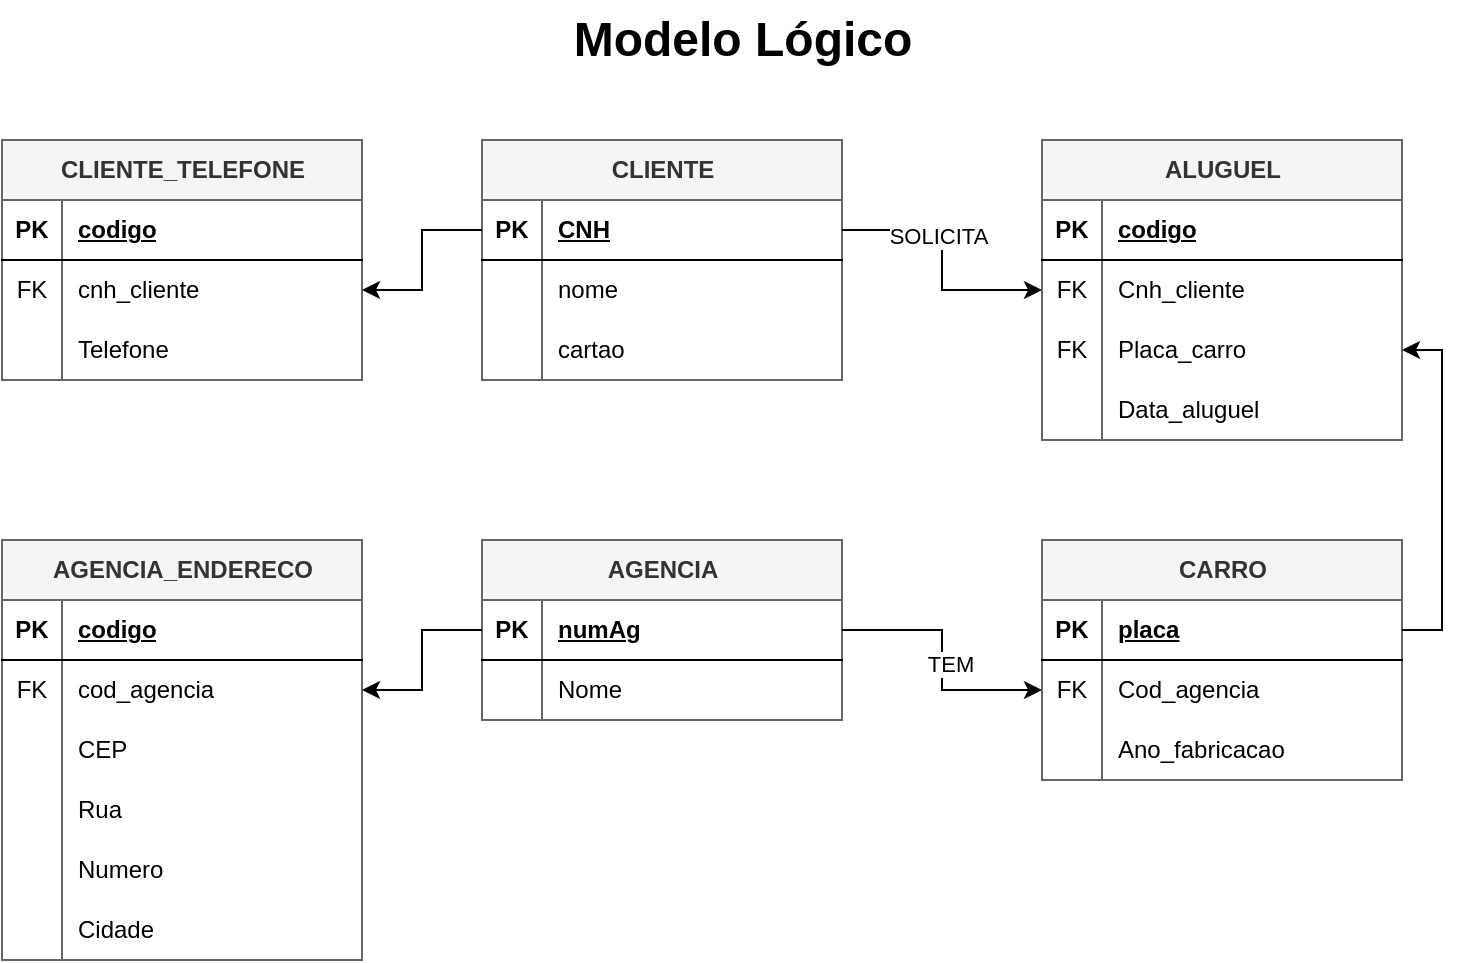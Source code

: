<mxfile version="22.1.0" type="device">
  <diagram name="Página-1" id="RR9Jh5Q0rmsIMSCg__s9">
    <mxGraphModel dx="1386" dy="785" grid="1" gridSize="10" guides="1" tooltips="1" connect="1" arrows="1" fold="1" page="1" pageScale="1" pageWidth="827" pageHeight="1169" math="0" shadow="0">
      <root>
        <mxCell id="0" />
        <mxCell id="1" parent="0" />
        <mxCell id="xNL0LTYApZWUjOPUHxDV-1" value="CLIENTE_TELEFONE" style="shape=table;startSize=30;container=1;collapsible=1;childLayout=tableLayout;fixedRows=1;rowLines=0;fontStyle=1;align=center;resizeLast=1;html=1;fillColor=#f5f5f5;fontColor=#333333;strokeColor=#666666;" vertex="1" parent="1">
          <mxGeometry x="40" y="110" width="180" height="120" as="geometry" />
        </mxCell>
        <mxCell id="xNL0LTYApZWUjOPUHxDV-2" value="" style="shape=tableRow;horizontal=0;startSize=0;swimlaneHead=0;swimlaneBody=0;fillColor=none;collapsible=0;dropTarget=0;points=[[0,0.5],[1,0.5]];portConstraint=eastwest;top=0;left=0;right=0;bottom=1;" vertex="1" parent="xNL0LTYApZWUjOPUHxDV-1">
          <mxGeometry y="30" width="180" height="30" as="geometry" />
        </mxCell>
        <mxCell id="xNL0LTYApZWUjOPUHxDV-3" value="PK" style="shape=partialRectangle;connectable=0;fillColor=none;top=0;left=0;bottom=0;right=0;fontStyle=1;overflow=hidden;whiteSpace=wrap;html=1;" vertex="1" parent="xNL0LTYApZWUjOPUHxDV-2">
          <mxGeometry width="30" height="30" as="geometry">
            <mxRectangle width="30" height="30" as="alternateBounds" />
          </mxGeometry>
        </mxCell>
        <mxCell id="xNL0LTYApZWUjOPUHxDV-4" value="codigo" style="shape=partialRectangle;connectable=0;fillColor=none;top=0;left=0;bottom=0;right=0;align=left;spacingLeft=6;fontStyle=5;overflow=hidden;whiteSpace=wrap;html=1;" vertex="1" parent="xNL0LTYApZWUjOPUHxDV-2">
          <mxGeometry x="30" width="150" height="30" as="geometry">
            <mxRectangle width="150" height="30" as="alternateBounds" />
          </mxGeometry>
        </mxCell>
        <mxCell id="xNL0LTYApZWUjOPUHxDV-5" value="" style="shape=tableRow;horizontal=0;startSize=0;swimlaneHead=0;swimlaneBody=0;fillColor=none;collapsible=0;dropTarget=0;points=[[0,0.5],[1,0.5]];portConstraint=eastwest;top=0;left=0;right=0;bottom=0;" vertex="1" parent="xNL0LTYApZWUjOPUHxDV-1">
          <mxGeometry y="60" width="180" height="30" as="geometry" />
        </mxCell>
        <mxCell id="xNL0LTYApZWUjOPUHxDV-6" value="FK" style="shape=partialRectangle;connectable=0;fillColor=none;top=0;left=0;bottom=0;right=0;editable=1;overflow=hidden;whiteSpace=wrap;html=1;" vertex="1" parent="xNL0LTYApZWUjOPUHxDV-5">
          <mxGeometry width="30" height="30" as="geometry">
            <mxRectangle width="30" height="30" as="alternateBounds" />
          </mxGeometry>
        </mxCell>
        <mxCell id="xNL0LTYApZWUjOPUHxDV-7" value="cnh_cliente" style="shape=partialRectangle;connectable=0;fillColor=none;top=0;left=0;bottom=0;right=0;align=left;spacingLeft=6;overflow=hidden;whiteSpace=wrap;html=1;" vertex="1" parent="xNL0LTYApZWUjOPUHxDV-5">
          <mxGeometry x="30" width="150" height="30" as="geometry">
            <mxRectangle width="150" height="30" as="alternateBounds" />
          </mxGeometry>
        </mxCell>
        <mxCell id="xNL0LTYApZWUjOPUHxDV-8" value="" style="shape=tableRow;horizontal=0;startSize=0;swimlaneHead=0;swimlaneBody=0;fillColor=none;collapsible=0;dropTarget=0;points=[[0,0.5],[1,0.5]];portConstraint=eastwest;top=0;left=0;right=0;bottom=0;" vertex="1" parent="xNL0LTYApZWUjOPUHxDV-1">
          <mxGeometry y="90" width="180" height="30" as="geometry" />
        </mxCell>
        <mxCell id="xNL0LTYApZWUjOPUHxDV-9" value="" style="shape=partialRectangle;connectable=0;fillColor=none;top=0;left=0;bottom=0;right=0;editable=1;overflow=hidden;whiteSpace=wrap;html=1;" vertex="1" parent="xNL0LTYApZWUjOPUHxDV-8">
          <mxGeometry width="30" height="30" as="geometry">
            <mxRectangle width="30" height="30" as="alternateBounds" />
          </mxGeometry>
        </mxCell>
        <mxCell id="xNL0LTYApZWUjOPUHxDV-10" value="Telefone" style="shape=partialRectangle;connectable=0;fillColor=none;top=0;left=0;bottom=0;right=0;align=left;spacingLeft=6;overflow=hidden;whiteSpace=wrap;html=1;" vertex="1" parent="xNL0LTYApZWUjOPUHxDV-8">
          <mxGeometry x="30" width="150" height="30" as="geometry">
            <mxRectangle width="150" height="30" as="alternateBounds" />
          </mxGeometry>
        </mxCell>
        <mxCell id="xNL0LTYApZWUjOPUHxDV-14" value="CLIENTE" style="shape=table;startSize=30;container=1;collapsible=1;childLayout=tableLayout;fixedRows=1;rowLines=0;fontStyle=1;align=center;resizeLast=1;html=1;fillColor=#f5f5f5;fontColor=#333333;strokeColor=#666666;" vertex="1" parent="1">
          <mxGeometry x="280" y="110" width="180" height="120" as="geometry" />
        </mxCell>
        <mxCell id="xNL0LTYApZWUjOPUHxDV-15" value="" style="shape=tableRow;horizontal=0;startSize=0;swimlaneHead=0;swimlaneBody=0;fillColor=none;collapsible=0;dropTarget=0;points=[[0,0.5],[1,0.5]];portConstraint=eastwest;top=0;left=0;right=0;bottom=1;" vertex="1" parent="xNL0LTYApZWUjOPUHxDV-14">
          <mxGeometry y="30" width="180" height="30" as="geometry" />
        </mxCell>
        <mxCell id="xNL0LTYApZWUjOPUHxDV-16" value="PK" style="shape=partialRectangle;connectable=0;fillColor=none;top=0;left=0;bottom=0;right=0;fontStyle=1;overflow=hidden;whiteSpace=wrap;html=1;" vertex="1" parent="xNL0LTYApZWUjOPUHxDV-15">
          <mxGeometry width="30" height="30" as="geometry">
            <mxRectangle width="30" height="30" as="alternateBounds" />
          </mxGeometry>
        </mxCell>
        <mxCell id="xNL0LTYApZWUjOPUHxDV-17" value="CNH" style="shape=partialRectangle;connectable=0;fillColor=none;top=0;left=0;bottom=0;right=0;align=left;spacingLeft=6;fontStyle=5;overflow=hidden;whiteSpace=wrap;html=1;" vertex="1" parent="xNL0LTYApZWUjOPUHxDV-15">
          <mxGeometry x="30" width="150" height="30" as="geometry">
            <mxRectangle width="150" height="30" as="alternateBounds" />
          </mxGeometry>
        </mxCell>
        <mxCell id="xNL0LTYApZWUjOPUHxDV-18" value="" style="shape=tableRow;horizontal=0;startSize=0;swimlaneHead=0;swimlaneBody=0;fillColor=none;collapsible=0;dropTarget=0;points=[[0,0.5],[1,0.5]];portConstraint=eastwest;top=0;left=0;right=0;bottom=0;" vertex="1" parent="xNL0LTYApZWUjOPUHxDV-14">
          <mxGeometry y="60" width="180" height="30" as="geometry" />
        </mxCell>
        <mxCell id="xNL0LTYApZWUjOPUHxDV-19" value="" style="shape=partialRectangle;connectable=0;fillColor=none;top=0;left=0;bottom=0;right=0;editable=1;overflow=hidden;whiteSpace=wrap;html=1;" vertex="1" parent="xNL0LTYApZWUjOPUHxDV-18">
          <mxGeometry width="30" height="30" as="geometry">
            <mxRectangle width="30" height="30" as="alternateBounds" />
          </mxGeometry>
        </mxCell>
        <mxCell id="xNL0LTYApZWUjOPUHxDV-20" value="nome" style="shape=partialRectangle;connectable=0;fillColor=none;top=0;left=0;bottom=0;right=0;align=left;spacingLeft=6;overflow=hidden;whiteSpace=wrap;html=1;" vertex="1" parent="xNL0LTYApZWUjOPUHxDV-18">
          <mxGeometry x="30" width="150" height="30" as="geometry">
            <mxRectangle width="150" height="30" as="alternateBounds" />
          </mxGeometry>
        </mxCell>
        <mxCell id="xNL0LTYApZWUjOPUHxDV-21" value="" style="shape=tableRow;horizontal=0;startSize=0;swimlaneHead=0;swimlaneBody=0;fillColor=none;collapsible=0;dropTarget=0;points=[[0,0.5],[1,0.5]];portConstraint=eastwest;top=0;left=0;right=0;bottom=0;" vertex="1" parent="xNL0LTYApZWUjOPUHxDV-14">
          <mxGeometry y="90" width="180" height="30" as="geometry" />
        </mxCell>
        <mxCell id="xNL0LTYApZWUjOPUHxDV-22" value="" style="shape=partialRectangle;connectable=0;fillColor=none;top=0;left=0;bottom=0;right=0;editable=1;overflow=hidden;whiteSpace=wrap;html=1;" vertex="1" parent="xNL0LTYApZWUjOPUHxDV-21">
          <mxGeometry width="30" height="30" as="geometry">
            <mxRectangle width="30" height="30" as="alternateBounds" />
          </mxGeometry>
        </mxCell>
        <mxCell id="xNL0LTYApZWUjOPUHxDV-23" value="cartao" style="shape=partialRectangle;connectable=0;fillColor=none;top=0;left=0;bottom=0;right=0;align=left;spacingLeft=6;overflow=hidden;whiteSpace=wrap;html=1;" vertex="1" parent="xNL0LTYApZWUjOPUHxDV-21">
          <mxGeometry x="30" width="150" height="30" as="geometry">
            <mxRectangle width="150" height="30" as="alternateBounds" />
          </mxGeometry>
        </mxCell>
        <mxCell id="xNL0LTYApZWUjOPUHxDV-40" value="CARRO" style="shape=table;startSize=30;container=1;collapsible=1;childLayout=tableLayout;fixedRows=1;rowLines=0;fontStyle=1;align=center;resizeLast=1;html=1;fillColor=#f5f5f5;fontColor=#333333;strokeColor=#666666;" vertex="1" parent="1">
          <mxGeometry x="560" y="310" width="180" height="120" as="geometry" />
        </mxCell>
        <mxCell id="xNL0LTYApZWUjOPUHxDV-41" value="" style="shape=tableRow;horizontal=0;startSize=0;swimlaneHead=0;swimlaneBody=0;fillColor=none;collapsible=0;dropTarget=0;points=[[0,0.5],[1,0.5]];portConstraint=eastwest;top=0;left=0;right=0;bottom=1;" vertex="1" parent="xNL0LTYApZWUjOPUHxDV-40">
          <mxGeometry y="30" width="180" height="30" as="geometry" />
        </mxCell>
        <mxCell id="xNL0LTYApZWUjOPUHxDV-42" value="PK" style="shape=partialRectangle;connectable=0;fillColor=none;top=0;left=0;bottom=0;right=0;fontStyle=1;overflow=hidden;whiteSpace=wrap;html=1;" vertex="1" parent="xNL0LTYApZWUjOPUHxDV-41">
          <mxGeometry width="30" height="30" as="geometry">
            <mxRectangle width="30" height="30" as="alternateBounds" />
          </mxGeometry>
        </mxCell>
        <mxCell id="xNL0LTYApZWUjOPUHxDV-43" value="placa" style="shape=partialRectangle;connectable=0;fillColor=none;top=0;left=0;bottom=0;right=0;align=left;spacingLeft=6;fontStyle=5;overflow=hidden;whiteSpace=wrap;html=1;" vertex="1" parent="xNL0LTYApZWUjOPUHxDV-41">
          <mxGeometry x="30" width="150" height="30" as="geometry">
            <mxRectangle width="150" height="30" as="alternateBounds" />
          </mxGeometry>
        </mxCell>
        <mxCell id="xNL0LTYApZWUjOPUHxDV-44" value="" style="shape=tableRow;horizontal=0;startSize=0;swimlaneHead=0;swimlaneBody=0;fillColor=none;collapsible=0;dropTarget=0;points=[[0,0.5],[1,0.5]];portConstraint=eastwest;top=0;left=0;right=0;bottom=0;" vertex="1" parent="xNL0LTYApZWUjOPUHxDV-40">
          <mxGeometry y="60" width="180" height="30" as="geometry" />
        </mxCell>
        <mxCell id="xNL0LTYApZWUjOPUHxDV-45" value="FK" style="shape=partialRectangle;connectable=0;fillColor=none;top=0;left=0;bottom=0;right=0;editable=1;overflow=hidden;whiteSpace=wrap;html=1;" vertex="1" parent="xNL0LTYApZWUjOPUHxDV-44">
          <mxGeometry width="30" height="30" as="geometry">
            <mxRectangle width="30" height="30" as="alternateBounds" />
          </mxGeometry>
        </mxCell>
        <mxCell id="xNL0LTYApZWUjOPUHxDV-46" value="Cod_agencia" style="shape=partialRectangle;connectable=0;fillColor=none;top=0;left=0;bottom=0;right=0;align=left;spacingLeft=6;overflow=hidden;whiteSpace=wrap;html=1;" vertex="1" parent="xNL0LTYApZWUjOPUHxDV-44">
          <mxGeometry x="30" width="150" height="30" as="geometry">
            <mxRectangle width="150" height="30" as="alternateBounds" />
          </mxGeometry>
        </mxCell>
        <mxCell id="xNL0LTYApZWUjOPUHxDV-47" value="" style="shape=tableRow;horizontal=0;startSize=0;swimlaneHead=0;swimlaneBody=0;fillColor=none;collapsible=0;dropTarget=0;points=[[0,0.5],[1,0.5]];portConstraint=eastwest;top=0;left=0;right=0;bottom=0;" vertex="1" parent="xNL0LTYApZWUjOPUHxDV-40">
          <mxGeometry y="90" width="180" height="30" as="geometry" />
        </mxCell>
        <mxCell id="xNL0LTYApZWUjOPUHxDV-48" value="" style="shape=partialRectangle;connectable=0;fillColor=none;top=0;left=0;bottom=0;right=0;editable=1;overflow=hidden;whiteSpace=wrap;html=1;" vertex="1" parent="xNL0LTYApZWUjOPUHxDV-47">
          <mxGeometry width="30" height="30" as="geometry">
            <mxRectangle width="30" height="30" as="alternateBounds" />
          </mxGeometry>
        </mxCell>
        <mxCell id="xNL0LTYApZWUjOPUHxDV-49" value="Ano_fabricacao" style="shape=partialRectangle;connectable=0;fillColor=none;top=0;left=0;bottom=0;right=0;align=left;spacingLeft=6;overflow=hidden;whiteSpace=wrap;html=1;" vertex="1" parent="xNL0LTYApZWUjOPUHxDV-47">
          <mxGeometry x="30" width="150" height="30" as="geometry">
            <mxRectangle width="150" height="30" as="alternateBounds" />
          </mxGeometry>
        </mxCell>
        <mxCell id="xNL0LTYApZWUjOPUHxDV-53" value="AGENCIA" style="shape=table;startSize=30;container=1;collapsible=1;childLayout=tableLayout;fixedRows=1;rowLines=0;fontStyle=1;align=center;resizeLast=1;html=1;fillColor=#f5f5f5;fontColor=#333333;strokeColor=#666666;" vertex="1" parent="1">
          <mxGeometry x="280" y="310" width="180" height="90" as="geometry" />
        </mxCell>
        <mxCell id="xNL0LTYApZWUjOPUHxDV-54" value="" style="shape=tableRow;horizontal=0;startSize=0;swimlaneHead=0;swimlaneBody=0;fillColor=none;collapsible=0;dropTarget=0;points=[[0,0.5],[1,0.5]];portConstraint=eastwest;top=0;left=0;right=0;bottom=1;" vertex="1" parent="xNL0LTYApZWUjOPUHxDV-53">
          <mxGeometry y="30" width="180" height="30" as="geometry" />
        </mxCell>
        <mxCell id="xNL0LTYApZWUjOPUHxDV-55" value="PK" style="shape=partialRectangle;connectable=0;fillColor=none;top=0;left=0;bottom=0;right=0;fontStyle=1;overflow=hidden;whiteSpace=wrap;html=1;" vertex="1" parent="xNL0LTYApZWUjOPUHxDV-54">
          <mxGeometry width="30" height="30" as="geometry">
            <mxRectangle width="30" height="30" as="alternateBounds" />
          </mxGeometry>
        </mxCell>
        <mxCell id="xNL0LTYApZWUjOPUHxDV-56" value="numAg" style="shape=partialRectangle;connectable=0;fillColor=none;top=0;left=0;bottom=0;right=0;align=left;spacingLeft=6;fontStyle=5;overflow=hidden;whiteSpace=wrap;html=1;" vertex="1" parent="xNL0LTYApZWUjOPUHxDV-54">
          <mxGeometry x="30" width="150" height="30" as="geometry">
            <mxRectangle width="150" height="30" as="alternateBounds" />
          </mxGeometry>
        </mxCell>
        <mxCell id="xNL0LTYApZWUjOPUHxDV-57" value="" style="shape=tableRow;horizontal=0;startSize=0;swimlaneHead=0;swimlaneBody=0;fillColor=none;collapsible=0;dropTarget=0;points=[[0,0.5],[1,0.5]];portConstraint=eastwest;top=0;left=0;right=0;bottom=0;" vertex="1" parent="xNL0LTYApZWUjOPUHxDV-53">
          <mxGeometry y="60" width="180" height="30" as="geometry" />
        </mxCell>
        <mxCell id="xNL0LTYApZWUjOPUHxDV-58" value="" style="shape=partialRectangle;connectable=0;fillColor=none;top=0;left=0;bottom=0;right=0;editable=1;overflow=hidden;whiteSpace=wrap;html=1;" vertex="1" parent="xNL0LTYApZWUjOPUHxDV-57">
          <mxGeometry width="30" height="30" as="geometry">
            <mxRectangle width="30" height="30" as="alternateBounds" />
          </mxGeometry>
        </mxCell>
        <mxCell id="xNL0LTYApZWUjOPUHxDV-59" value="Nome" style="shape=partialRectangle;connectable=0;fillColor=none;top=0;left=0;bottom=0;right=0;align=left;spacingLeft=6;overflow=hidden;whiteSpace=wrap;html=1;" vertex="1" parent="xNL0LTYApZWUjOPUHxDV-57">
          <mxGeometry x="30" width="150" height="30" as="geometry">
            <mxRectangle width="150" height="30" as="alternateBounds" />
          </mxGeometry>
        </mxCell>
        <mxCell id="xNL0LTYApZWUjOPUHxDV-79" style="edgeStyle=orthogonalEdgeStyle;rounded=0;orthogonalLoop=1;jettySize=auto;html=1;" edge="1" parent="1" source="xNL0LTYApZWUjOPUHxDV-15" target="xNL0LTYApZWUjOPUHxDV-5">
          <mxGeometry relative="1" as="geometry" />
        </mxCell>
        <mxCell id="xNL0LTYApZWUjOPUHxDV-81" value="ALUGUEL" style="shape=table;startSize=30;container=1;collapsible=1;childLayout=tableLayout;fixedRows=1;rowLines=0;fontStyle=1;align=center;resizeLast=1;html=1;fillColor=#f5f5f5;fontColor=#333333;strokeColor=#666666;" vertex="1" parent="1">
          <mxGeometry x="560" y="110" width="180" height="150" as="geometry" />
        </mxCell>
        <mxCell id="xNL0LTYApZWUjOPUHxDV-82" value="" style="shape=tableRow;horizontal=0;startSize=0;swimlaneHead=0;swimlaneBody=0;fillColor=none;collapsible=0;dropTarget=0;points=[[0,0.5],[1,0.5]];portConstraint=eastwest;top=0;left=0;right=0;bottom=1;" vertex="1" parent="xNL0LTYApZWUjOPUHxDV-81">
          <mxGeometry y="30" width="180" height="30" as="geometry" />
        </mxCell>
        <mxCell id="xNL0LTYApZWUjOPUHxDV-83" value="PK" style="shape=partialRectangle;connectable=0;fillColor=none;top=0;left=0;bottom=0;right=0;fontStyle=1;overflow=hidden;whiteSpace=wrap;html=1;" vertex="1" parent="xNL0LTYApZWUjOPUHxDV-82">
          <mxGeometry width="30" height="30" as="geometry">
            <mxRectangle width="30" height="30" as="alternateBounds" />
          </mxGeometry>
        </mxCell>
        <mxCell id="xNL0LTYApZWUjOPUHxDV-84" value="codigo" style="shape=partialRectangle;connectable=0;fillColor=none;top=0;left=0;bottom=0;right=0;align=left;spacingLeft=6;fontStyle=5;overflow=hidden;whiteSpace=wrap;html=1;" vertex="1" parent="xNL0LTYApZWUjOPUHxDV-82">
          <mxGeometry x="30" width="150" height="30" as="geometry">
            <mxRectangle width="150" height="30" as="alternateBounds" />
          </mxGeometry>
        </mxCell>
        <mxCell id="xNL0LTYApZWUjOPUHxDV-85" value="" style="shape=tableRow;horizontal=0;startSize=0;swimlaneHead=0;swimlaneBody=0;fillColor=none;collapsible=0;dropTarget=0;points=[[0,0.5],[1,0.5]];portConstraint=eastwest;top=0;left=0;right=0;bottom=0;" vertex="1" parent="xNL0LTYApZWUjOPUHxDV-81">
          <mxGeometry y="60" width="180" height="30" as="geometry" />
        </mxCell>
        <mxCell id="xNL0LTYApZWUjOPUHxDV-86" value="FK" style="shape=partialRectangle;connectable=0;fillColor=none;top=0;left=0;bottom=0;right=0;editable=1;overflow=hidden;whiteSpace=wrap;html=1;" vertex="1" parent="xNL0LTYApZWUjOPUHxDV-85">
          <mxGeometry width="30" height="30" as="geometry">
            <mxRectangle width="30" height="30" as="alternateBounds" />
          </mxGeometry>
        </mxCell>
        <mxCell id="xNL0LTYApZWUjOPUHxDV-87" value="Cnh_cliente" style="shape=partialRectangle;connectable=0;fillColor=none;top=0;left=0;bottom=0;right=0;align=left;spacingLeft=6;overflow=hidden;whiteSpace=wrap;html=1;" vertex="1" parent="xNL0LTYApZWUjOPUHxDV-85">
          <mxGeometry x="30" width="150" height="30" as="geometry">
            <mxRectangle width="150" height="30" as="alternateBounds" />
          </mxGeometry>
        </mxCell>
        <mxCell id="xNL0LTYApZWUjOPUHxDV-88" value="" style="shape=tableRow;horizontal=0;startSize=0;swimlaneHead=0;swimlaneBody=0;fillColor=none;collapsible=0;dropTarget=0;points=[[0,0.5],[1,0.5]];portConstraint=eastwest;top=0;left=0;right=0;bottom=0;" vertex="1" parent="xNL0LTYApZWUjOPUHxDV-81">
          <mxGeometry y="90" width="180" height="30" as="geometry" />
        </mxCell>
        <mxCell id="xNL0LTYApZWUjOPUHxDV-89" value="FK" style="shape=partialRectangle;connectable=0;fillColor=none;top=0;left=0;bottom=0;right=0;editable=1;overflow=hidden;whiteSpace=wrap;html=1;" vertex="1" parent="xNL0LTYApZWUjOPUHxDV-88">
          <mxGeometry width="30" height="30" as="geometry">
            <mxRectangle width="30" height="30" as="alternateBounds" />
          </mxGeometry>
        </mxCell>
        <mxCell id="xNL0LTYApZWUjOPUHxDV-90" value="Placa_carro" style="shape=partialRectangle;connectable=0;fillColor=none;top=0;left=0;bottom=0;right=0;align=left;spacingLeft=6;overflow=hidden;whiteSpace=wrap;html=1;" vertex="1" parent="xNL0LTYApZWUjOPUHxDV-88">
          <mxGeometry x="30" width="150" height="30" as="geometry">
            <mxRectangle width="150" height="30" as="alternateBounds" />
          </mxGeometry>
        </mxCell>
        <mxCell id="xNL0LTYApZWUjOPUHxDV-91" value="" style="shape=tableRow;horizontal=0;startSize=0;swimlaneHead=0;swimlaneBody=0;fillColor=none;collapsible=0;dropTarget=0;points=[[0,0.5],[1,0.5]];portConstraint=eastwest;top=0;left=0;right=0;bottom=0;" vertex="1" parent="xNL0LTYApZWUjOPUHxDV-81">
          <mxGeometry y="120" width="180" height="30" as="geometry" />
        </mxCell>
        <mxCell id="xNL0LTYApZWUjOPUHxDV-92" value="" style="shape=partialRectangle;connectable=0;fillColor=none;top=0;left=0;bottom=0;right=0;editable=1;overflow=hidden;whiteSpace=wrap;html=1;" vertex="1" parent="xNL0LTYApZWUjOPUHxDV-91">
          <mxGeometry width="30" height="30" as="geometry">
            <mxRectangle width="30" height="30" as="alternateBounds" />
          </mxGeometry>
        </mxCell>
        <mxCell id="xNL0LTYApZWUjOPUHxDV-93" value="Data_aluguel" style="shape=partialRectangle;connectable=0;fillColor=none;top=0;left=0;bottom=0;right=0;align=left;spacingLeft=6;overflow=hidden;whiteSpace=wrap;html=1;" vertex="1" parent="xNL0LTYApZWUjOPUHxDV-91">
          <mxGeometry x="30" width="150" height="30" as="geometry">
            <mxRectangle width="150" height="30" as="alternateBounds" />
          </mxGeometry>
        </mxCell>
        <mxCell id="xNL0LTYApZWUjOPUHxDV-94" value="AGENCIA_ENDERECO" style="shape=table;startSize=30;container=1;collapsible=1;childLayout=tableLayout;fixedRows=1;rowLines=0;fontStyle=1;align=center;resizeLast=1;html=1;fillColor=#f5f5f5;fontColor=#333333;strokeColor=#666666;" vertex="1" parent="1">
          <mxGeometry x="40" y="310" width="180" height="210" as="geometry" />
        </mxCell>
        <mxCell id="xNL0LTYApZWUjOPUHxDV-95" value="" style="shape=tableRow;horizontal=0;startSize=0;swimlaneHead=0;swimlaneBody=0;fillColor=none;collapsible=0;dropTarget=0;points=[[0,0.5],[1,0.5]];portConstraint=eastwest;top=0;left=0;right=0;bottom=1;" vertex="1" parent="xNL0LTYApZWUjOPUHxDV-94">
          <mxGeometry y="30" width="180" height="30" as="geometry" />
        </mxCell>
        <mxCell id="xNL0LTYApZWUjOPUHxDV-96" value="PK" style="shape=partialRectangle;connectable=0;fillColor=none;top=0;left=0;bottom=0;right=0;fontStyle=1;overflow=hidden;whiteSpace=wrap;html=1;" vertex="1" parent="xNL0LTYApZWUjOPUHxDV-95">
          <mxGeometry width="30" height="30" as="geometry">
            <mxRectangle width="30" height="30" as="alternateBounds" />
          </mxGeometry>
        </mxCell>
        <mxCell id="xNL0LTYApZWUjOPUHxDV-97" value="codigo" style="shape=partialRectangle;connectable=0;fillColor=none;top=0;left=0;bottom=0;right=0;align=left;spacingLeft=6;fontStyle=5;overflow=hidden;whiteSpace=wrap;html=1;" vertex="1" parent="xNL0LTYApZWUjOPUHxDV-95">
          <mxGeometry x="30" width="150" height="30" as="geometry">
            <mxRectangle width="150" height="30" as="alternateBounds" />
          </mxGeometry>
        </mxCell>
        <mxCell id="xNL0LTYApZWUjOPUHxDV-125" value="" style="shape=tableRow;horizontal=0;startSize=0;swimlaneHead=0;swimlaneBody=0;fillColor=none;collapsible=0;dropTarget=0;points=[[0,0.5],[1,0.5]];portConstraint=eastwest;top=0;left=0;right=0;bottom=0;" vertex="1" parent="xNL0LTYApZWUjOPUHxDV-94">
          <mxGeometry y="60" width="180" height="30" as="geometry" />
        </mxCell>
        <mxCell id="xNL0LTYApZWUjOPUHxDV-126" value="FK" style="shape=partialRectangle;connectable=0;fillColor=none;top=0;left=0;bottom=0;right=0;editable=1;overflow=hidden;whiteSpace=wrap;html=1;" vertex="1" parent="xNL0LTYApZWUjOPUHxDV-125">
          <mxGeometry width="30" height="30" as="geometry">
            <mxRectangle width="30" height="30" as="alternateBounds" />
          </mxGeometry>
        </mxCell>
        <mxCell id="xNL0LTYApZWUjOPUHxDV-127" value="cod_agencia" style="shape=partialRectangle;connectable=0;fillColor=none;top=0;left=0;bottom=0;right=0;align=left;spacingLeft=6;overflow=hidden;whiteSpace=wrap;html=1;" vertex="1" parent="xNL0LTYApZWUjOPUHxDV-125">
          <mxGeometry x="30" width="150" height="30" as="geometry">
            <mxRectangle width="150" height="30" as="alternateBounds" />
          </mxGeometry>
        </mxCell>
        <mxCell id="xNL0LTYApZWUjOPUHxDV-98" value="" style="shape=tableRow;horizontal=0;startSize=0;swimlaneHead=0;swimlaneBody=0;fillColor=none;collapsible=0;dropTarget=0;points=[[0,0.5],[1,0.5]];portConstraint=eastwest;top=0;left=0;right=0;bottom=0;" vertex="1" parent="xNL0LTYApZWUjOPUHxDV-94">
          <mxGeometry y="90" width="180" height="30" as="geometry" />
        </mxCell>
        <mxCell id="xNL0LTYApZWUjOPUHxDV-99" value="" style="shape=partialRectangle;connectable=0;fillColor=none;top=0;left=0;bottom=0;right=0;editable=1;overflow=hidden;whiteSpace=wrap;html=1;" vertex="1" parent="xNL0LTYApZWUjOPUHxDV-98">
          <mxGeometry width="30" height="30" as="geometry">
            <mxRectangle width="30" height="30" as="alternateBounds" />
          </mxGeometry>
        </mxCell>
        <mxCell id="xNL0LTYApZWUjOPUHxDV-100" value="CEP" style="shape=partialRectangle;connectable=0;fillColor=none;top=0;left=0;bottom=0;right=0;align=left;spacingLeft=6;overflow=hidden;whiteSpace=wrap;html=1;" vertex="1" parent="xNL0LTYApZWUjOPUHxDV-98">
          <mxGeometry x="30" width="150" height="30" as="geometry">
            <mxRectangle width="150" height="30" as="alternateBounds" />
          </mxGeometry>
        </mxCell>
        <mxCell id="xNL0LTYApZWUjOPUHxDV-101" value="" style="shape=tableRow;horizontal=0;startSize=0;swimlaneHead=0;swimlaneBody=0;fillColor=none;collapsible=0;dropTarget=0;points=[[0,0.5],[1,0.5]];portConstraint=eastwest;top=0;left=0;right=0;bottom=0;" vertex="1" parent="xNL0LTYApZWUjOPUHxDV-94">
          <mxGeometry y="120" width="180" height="30" as="geometry" />
        </mxCell>
        <mxCell id="xNL0LTYApZWUjOPUHxDV-102" value="" style="shape=partialRectangle;connectable=0;fillColor=none;top=0;left=0;bottom=0;right=0;editable=1;overflow=hidden;whiteSpace=wrap;html=1;" vertex="1" parent="xNL0LTYApZWUjOPUHxDV-101">
          <mxGeometry width="30" height="30" as="geometry">
            <mxRectangle width="30" height="30" as="alternateBounds" />
          </mxGeometry>
        </mxCell>
        <mxCell id="xNL0LTYApZWUjOPUHxDV-103" value="Rua" style="shape=partialRectangle;connectable=0;fillColor=none;top=0;left=0;bottom=0;right=0;align=left;spacingLeft=6;overflow=hidden;whiteSpace=wrap;html=1;" vertex="1" parent="xNL0LTYApZWUjOPUHxDV-101">
          <mxGeometry x="30" width="150" height="30" as="geometry">
            <mxRectangle width="150" height="30" as="alternateBounds" />
          </mxGeometry>
        </mxCell>
        <mxCell id="xNL0LTYApZWUjOPUHxDV-104" value="" style="shape=tableRow;horizontal=0;startSize=0;swimlaneHead=0;swimlaneBody=0;fillColor=none;collapsible=0;dropTarget=0;points=[[0,0.5],[1,0.5]];portConstraint=eastwest;top=0;left=0;right=0;bottom=0;" vertex="1" parent="xNL0LTYApZWUjOPUHxDV-94">
          <mxGeometry y="150" width="180" height="30" as="geometry" />
        </mxCell>
        <mxCell id="xNL0LTYApZWUjOPUHxDV-105" value="" style="shape=partialRectangle;connectable=0;fillColor=none;top=0;left=0;bottom=0;right=0;editable=1;overflow=hidden;whiteSpace=wrap;html=1;" vertex="1" parent="xNL0LTYApZWUjOPUHxDV-104">
          <mxGeometry width="30" height="30" as="geometry">
            <mxRectangle width="30" height="30" as="alternateBounds" />
          </mxGeometry>
        </mxCell>
        <mxCell id="xNL0LTYApZWUjOPUHxDV-106" value="Numero" style="shape=partialRectangle;connectable=0;fillColor=none;top=0;left=0;bottom=0;right=0;align=left;spacingLeft=6;overflow=hidden;whiteSpace=wrap;html=1;" vertex="1" parent="xNL0LTYApZWUjOPUHxDV-104">
          <mxGeometry x="30" width="150" height="30" as="geometry">
            <mxRectangle width="150" height="30" as="alternateBounds" />
          </mxGeometry>
        </mxCell>
        <mxCell id="xNL0LTYApZWUjOPUHxDV-122" value="" style="shape=tableRow;horizontal=0;startSize=0;swimlaneHead=0;swimlaneBody=0;fillColor=none;collapsible=0;dropTarget=0;points=[[0,0.5],[1,0.5]];portConstraint=eastwest;top=0;left=0;right=0;bottom=0;" vertex="1" parent="xNL0LTYApZWUjOPUHxDV-94">
          <mxGeometry y="180" width="180" height="30" as="geometry" />
        </mxCell>
        <mxCell id="xNL0LTYApZWUjOPUHxDV-123" value="" style="shape=partialRectangle;connectable=0;fillColor=none;top=0;left=0;bottom=0;right=0;editable=1;overflow=hidden;whiteSpace=wrap;html=1;" vertex="1" parent="xNL0LTYApZWUjOPUHxDV-122">
          <mxGeometry width="30" height="30" as="geometry">
            <mxRectangle width="30" height="30" as="alternateBounds" />
          </mxGeometry>
        </mxCell>
        <mxCell id="xNL0LTYApZWUjOPUHxDV-124" value="Cidade" style="shape=partialRectangle;connectable=0;fillColor=none;top=0;left=0;bottom=0;right=0;align=left;spacingLeft=6;overflow=hidden;whiteSpace=wrap;html=1;" vertex="1" parent="xNL0LTYApZWUjOPUHxDV-122">
          <mxGeometry x="30" width="150" height="30" as="geometry">
            <mxRectangle width="150" height="30" as="alternateBounds" />
          </mxGeometry>
        </mxCell>
        <mxCell id="xNL0LTYApZWUjOPUHxDV-128" style="edgeStyle=orthogonalEdgeStyle;rounded=0;orthogonalLoop=1;jettySize=auto;html=1;" edge="1" parent="1" source="xNL0LTYApZWUjOPUHxDV-54" target="xNL0LTYApZWUjOPUHxDV-125">
          <mxGeometry relative="1" as="geometry" />
        </mxCell>
        <mxCell id="xNL0LTYApZWUjOPUHxDV-130" style="edgeStyle=orthogonalEdgeStyle;rounded=0;orthogonalLoop=1;jettySize=auto;html=1;" edge="1" parent="1" source="xNL0LTYApZWUjOPUHxDV-54" target="xNL0LTYApZWUjOPUHxDV-44">
          <mxGeometry relative="1" as="geometry" />
        </mxCell>
        <mxCell id="xNL0LTYApZWUjOPUHxDV-209" value="TEM" style="edgeLabel;html=1;align=center;verticalAlign=middle;resizable=0;points=[];" vertex="1" connectable="0" parent="xNL0LTYApZWUjOPUHxDV-130">
          <mxGeometry x="0.031" y="4" relative="1" as="geometry">
            <mxPoint as="offset" />
          </mxGeometry>
        </mxCell>
        <mxCell id="xNL0LTYApZWUjOPUHxDV-131" style="edgeStyle=orthogonalEdgeStyle;rounded=0;orthogonalLoop=1;jettySize=auto;html=1;" edge="1" parent="1" source="xNL0LTYApZWUjOPUHxDV-41" target="xNL0LTYApZWUjOPUHxDV-88">
          <mxGeometry relative="1" as="geometry">
            <Array as="points">
              <mxPoint x="760" y="355" />
              <mxPoint x="760" y="215" />
            </Array>
          </mxGeometry>
        </mxCell>
        <mxCell id="xNL0LTYApZWUjOPUHxDV-132" style="edgeStyle=orthogonalEdgeStyle;rounded=0;orthogonalLoop=1;jettySize=auto;html=1;" edge="1" parent="1" source="xNL0LTYApZWUjOPUHxDV-15" target="xNL0LTYApZWUjOPUHxDV-85">
          <mxGeometry relative="1" as="geometry" />
        </mxCell>
        <mxCell id="xNL0LTYApZWUjOPUHxDV-211" value="SOLICITA" style="edgeLabel;html=1;align=center;verticalAlign=middle;resizable=0;points=[];" vertex="1" connectable="0" parent="xNL0LTYApZWUjOPUHxDV-132">
          <mxGeometry x="-0.185" y="-2" relative="1" as="geometry">
            <mxPoint as="offset" />
          </mxGeometry>
        </mxCell>
        <mxCell id="xNL0LTYApZWUjOPUHxDV-201" value="Modelo Lógico" style="text;strokeColor=none;fillColor=none;html=1;fontSize=24;fontStyle=1;verticalAlign=middle;align=center;" vertex="1" parent="1">
          <mxGeometry x="360" y="40" width="100" height="40" as="geometry" />
        </mxCell>
      </root>
    </mxGraphModel>
  </diagram>
</mxfile>
